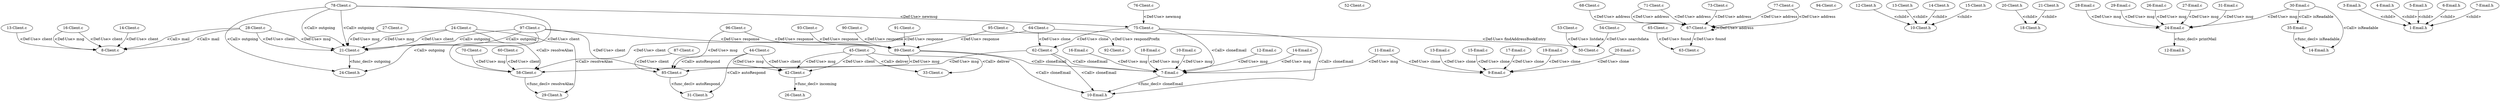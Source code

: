 digraph {
152 [label = "8-Client.c"];
153 [label = "13-Client.c"];
153 -> 152[label="<Def-Use> client"];
154 [label = "14-Client.c"];
154 -> 152[label="<Def-Use> client"];
155 [label = "16-Client.c"];
155 -> 152[label="<Def-Use> client"];
155 -> 152[label="<Def-Use> msg"];
156 [label = "21-Client.c"];
157 [label = "24-Client.c"];
157 -> 156[label="<Def-Use> client"];
157 -> 156[label="<Def-Use> msg"];
158 [label = "27-Client.c"];
158 -> 156[label="<Def-Use> msg"];
159 [label = "28-Client.c"];
159 -> 152[label="<Call> mail"];
159 -> 156[label="<Def-Use> client"];
159 -> 156[label="<Def-Use> msg"];
160 [label = "33-Client.c"];
161 [label = "42-Client.c"];
162 [label = "44-Client.c"];
162 -> 161[label="<Def-Use> client"];
162 -> 161[label="<Def-Use> msg"];
163 [label = "45-Client.c"];
163 -> 160[label="<Call> deliver"];
163 -> 161[label="<Def-Use> client"];
163 -> 161[label="<Def-Use> msg"];
164 [label = "50-Client.c"];
165 [label = "52-Client.c"];
166 [label = "53-Client.c"];
166 -> 164[label="<Def-Use> listdata"];
167 [label = "54-Client.c"];
167 -> 164[label="<Def-Use> searchdata"];
168 [label = "58-Client.c"];
169 [label = "60-Client.c"];
169 -> 168[label="<Def-Use> client"];
170 [label = "62-Client.c"];
170 -> 168[label="<Def-Use> msg"];
171 [label = "63-Client.c"];
172 [label = "64-Client.c"];
172 -> 168[label="<Def-Use> client"];
172 -> 164[label="<Def-Use> findAddressBookEntry"];
172 -> 170[label="<Def-Use> clone"];
173 [label = "65-Client.c"];
173 -> 171[label="<Def-Use> found"];
174 [label = "67-Client.c"];
174 -> 171[label="<Def-Use> found"];
174 -> 174[label="<Def-Use> address"];
175 [label = "68-Client.c"];
175 -> 174[label="<Def-Use> address"];
176 [label = "70-Client.c"];
176 -> 168[label="<Def-Use> msg"];
177 [label = "71-Client.c"];
177 -> 174[label="<Def-Use> address"];
177 -> 174[label="<Def-Use> address"];
178 [label = "73-Client.c"];
178 -> 174[label="<Def-Use> address"];
179 [label = "75-Client.c"];
179 -> 170[label="<Def-Use> clone"];
180 [label = "76-Client.c"];
180 -> 179[label="<Def-Use> newmsg"];
181 [label = "77-Client.c"];
181 -> 174[label="<Def-Use> address"];
181 -> 174[label="<Def-Use> address"];
182 [label = "78-Client.c"];
182 -> 156[label="<Call> outgoing"];
182 -> 168[label="<Def-Use> client"];
182 -> 179[label="<Def-Use> newmsg"];
183 [label = "85-Client.c"];
184 [label = "87-Client.c"];
184 -> 183[label="<Def-Use> client"];
185 [label = "89-Client.c"];
185 -> 183[label="<Def-Use> msg"];
186 [label = "90-Client.c"];
186 -> 185[label="<Def-Use> response"];
187 [label = "91-Client.c"];
187 -> 185[label="<Def-Use> response"];
188 [label = "92-Client.c"];
189 [label = "93-Client.c"];
189 -> 185[label="<Def-Use> response"];
190 [label = "94-Client.c"];
191 [label = "95-Client.c"];
191 -> 185[label="<Def-Use> response"];
191 -> 188[label="<Def-Use> respondPrefix"];
192 [label = "96-Client.c"];
192 -> 185[label="<Def-Use> response"];
192 -> 183[label="<Def-Use> msg"];
193 [label = "97-Client.c"];
193 -> 156[label="<Call> outgoing"];
193 -> 183[label="<Def-Use> client"];
193 -> 185[label="<Def-Use> response"];
194 [label = "10-Client.h"];
195 [label = "12-Client.h"];
196 [label = "13-Client.h"];
197 [label = "14-Client.h"];
198 [label = "15-Client.h"];
196 -> 194[label="<child>"];
198 -> 194[label="<child>"];
197 -> 194[label="<child>"];
195 -> 194[label="<child>"];
199 [label = "18-Client.h"];
200 [label = "20-Client.h"];
201 [label = "21-Client.h"];
201 -> 199[label="<child>"];
200 -> 199[label="<child>"];
202 [label = "24-Client.h"];
203 [label = "26-Client.h"];
204 [label = "29-Client.h"];
205 [label = "31-Client.h"];
206 [label = "7-Email.c"];
207 [label = "9-Email.c"];
208 [label = "10-Email.c"];
208 -> 206[label="<Def-Use> msg"];
209 [label = "11-Email.c"];
209 -> 207[label="<Def-Use> clone"];
209 -> 206[label="<Def-Use> msg"];
210 [label = "12-Email.c"];
210 -> 206[label="<Def-Use> msg"];
211 [label = "13-Email.c"];
211 -> 207[label="<Def-Use> clone"];
212 [label = "14-Email.c"];
212 -> 206[label="<Def-Use> msg"];
213 [label = "15-Email.c"];
213 -> 207[label="<Def-Use> clone"];
214 [label = "16-Email.c"];
214 -> 206[label="<Def-Use> msg"];
215 [label = "17-Email.c"];
215 -> 207[label="<Def-Use> clone"];
216 [label = "18-Email.c"];
216 -> 206[label="<Def-Use> msg"];
217 [label = "19-Email.c"];
217 -> 207[label="<Def-Use> clone"];
218 [label = "20-Email.c"];
218 -> 207[label="<Def-Use> clone"];
219 [label = "24-Email.c"];
220 [label = "26-Email.c"];
220 -> 219[label="<Def-Use> msg"];
221 [label = "27-Email.c"];
221 -> 219[label="<Def-Use> msg"];
222 [label = "28-Email.c"];
222 -> 219[label="<Def-Use> msg"];
223 [label = "29-Email.c"];
223 -> 219[label="<Def-Use> msg"];
224 [label = "30-Email.c"];
224 -> 219[label="<Def-Use> msg"];
225 [label = "31-Email.c"];
225 -> 219[label="<Def-Use> msg"];
226 [label = "35-Email.c"];
227 [label = "1-Email.h"];
228 [label = "3-Email.h"];
229 [label = "4-Email.h"];
230 [label = "5-Email.h"];
231 [label = "6-Email.h"];
232 [label = "7-Email.h"];
229 -> 227[label="<child>"];
231 -> 227[label="<child>"];
228 -> 227[label="<child>"];
230 -> 227[label="<child>"];
232 -> 227[label="<child>"];
233 [label = "10-Email.h"];
234 [label = "12-Email.h"];
235 [label = "14-Email.h"];
193 -> 156[label="<Call> outgoing"];
193 -> 202[label="<Call> outgoing"];
162 -> 183[label="<Call> autoRespond"];
162 -> 205[label="<Call> autoRespond"];
159 -> 152[label="<Call> mail"];
179 -> 233[label="<Call> cloneEmail"];
179 -> 206[label="<Call> cloneEmail"];
170 -> 233[label="<Call> cloneEmail"];
170 -> 206[label="<Call> cloneEmail"];
185 -> 233[label="<Call> cloneEmail"];
185 -> 206[label="<Call> cloneEmail"];
182 -> 156[label="<Call> outgoing"];
182 -> 202[label="<Call> outgoing"];
224 -> 226[label="<Call> isReadable"];
224 -> 235[label="<Call> isReadable"];
157 -> 168[label="<Call> resolveAlias"];
157 -> 204[label="<Call> resolveAlias"];
163 -> 160[label="<Call> deliver"];
168 -> 204[label="<func_decl> resolveAlias"];
156 -> 202[label="<func_decl> outgoing"];
183 -> 205[label="<func_decl> autoRespond"];
206 -> 233[label="<func_decl> cloneEmail"];
161 -> 203[label="<func_decl> incoming"];
226 -> 235[label="<func_decl> isReadable"];
219 -> 234[label="<func_decl> printMail"];
}